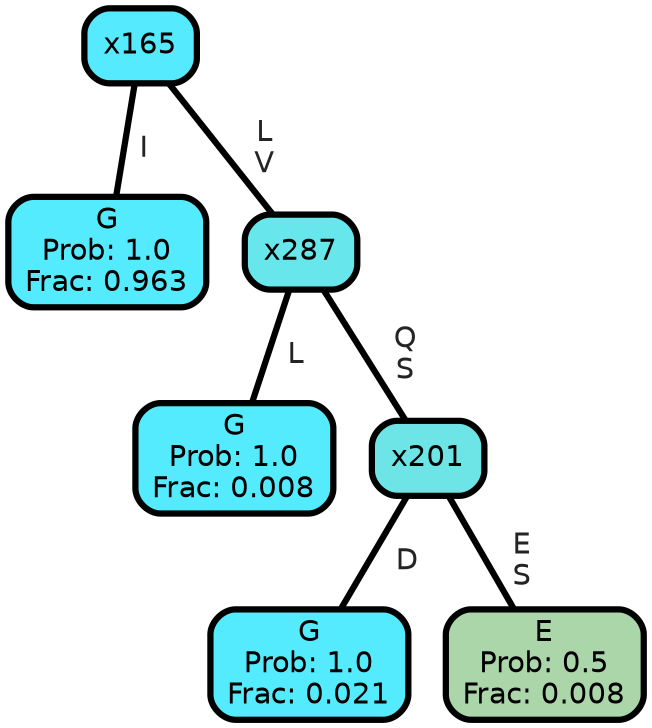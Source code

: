 graph Tree {
node [shape=box, style="filled, rounded",color="black",penwidth="3",fontcolor="black",                 fontname=helvetica] ;
graph [ranksep="0 equally", splines=straight,                 bgcolor=transparent, dpi=200] ;
edge [fontname=helvetica, fontweight=bold,fontcolor=grey14,color=black] ;
0 [label="G
Prob: 1.0
Frac: 0.963", fillcolor="#55ebff"] ;
1 [label="x165", fillcolor="#55eafe"] ;
2 [label="G
Prob: 1.0
Frac: 0.008", fillcolor="#55ebff"] ;
3 [label="x287", fillcolor="#67e6ec"] ;
4 [label="G
Prob: 1.0
Frac: 0.021", fillcolor="#55ebff"] ;
5 [label="x201", fillcolor="#6de5e6"] ;
6 [label="E
Prob: 0.5
Frac: 0.008", fillcolor="#aad6aa"] ;
1 -- 0 [label=" I",penwidth=3] ;
1 -- 3 [label=" L\n V",penwidth=3] ;
3 -- 2 [label=" L",penwidth=3] ;
3 -- 5 [label=" Q\n S",penwidth=3] ;
5 -- 4 [label=" D",penwidth=3] ;
5 -- 6 [label=" E\n S",penwidth=3] ;
{rank = same;}}